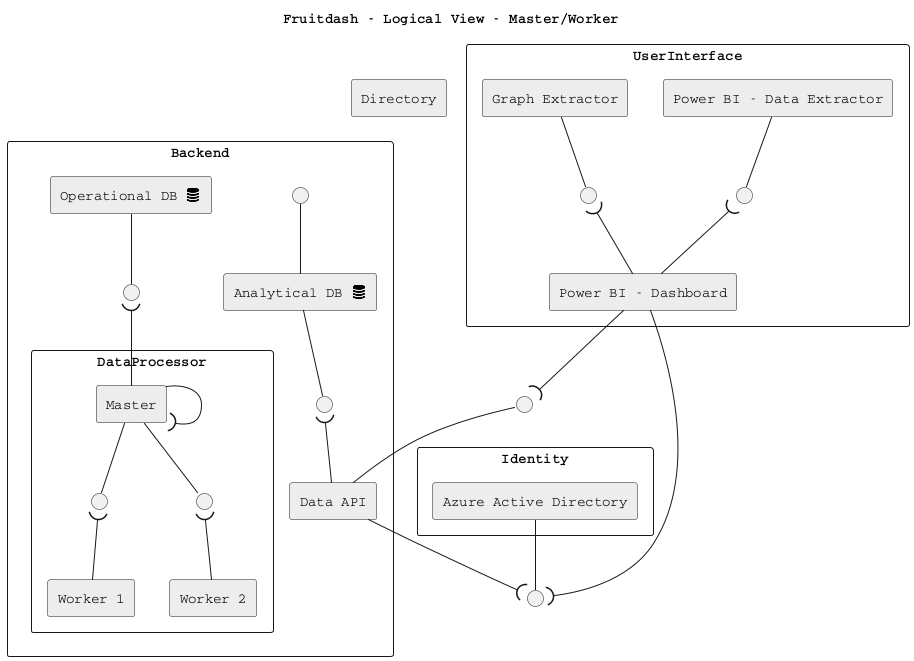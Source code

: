 @startuml
skinparam componentStyle rectangle

!include <tupadr3/font-awesome/database>

title Fruitdash - Logical View - Master/Worker

rectangle Backend {

   component [Data API] as ASP #EDEDED

   ' Database layer services
   component [Operational DB <$database{scale=0.33}>] as CDBO #EDEDED
   component [Analytical DB <$database{scale=0.33}>] as CDBA #EDEDED
   interface " " as CDBOI
   interface " " as CDBAI

   ' component [Data Processor] as TA  #EDEDED

   ' data processor workers
   rectangle DataProcessor {
      
      component [Master] as MAST #EDEDED
      component [Worker 1] as W1 #EDEDED
      component [Worker 2] as W2 #EDEDED
      
      interface " " as W1I
      interface " " as W2I

      MAST -- W1I
      W1I )-- W1
      MAST -- W2I
      W2I )-- W2

   }

   interface " " as MASTI

   ' connect Operational DB to Transformer Adapter
   CDBO -- CDBOI
   CDBOI )-- MAST

   ' connect TA to Operational DB
   MAST --( MAST
   MASTI -- CDBA
   

}

rectangle UserInterface {
   ' component [Dashboard] as DS
   component [Power BI - Dashboard] as PBI #EDEDED
   ' interface " " as PBII
   component [Power BI - Data Extractor] as PBIDE #EDEDED
   interface " " as PBIDEI
   PBIDE -- PBIDEI
   PBIDEI )-- PBI

   ' extractor
   component [Graph Extractor] as GE #EDEDED
   interface " " as GEI
   GE -- GEI
   GEI )-- PBI
}

component Identity {
   component [Azure Active Directory] as AAD #EDEDED
}

component Directory as DIR #EDEDED

' Stateful
CDBA -- CDBAI 
CDBAI )-- ASP

' Data service layer
interface " " as ASPI
PBI --( ASPI
ASPI -- ASP

' Identity
interface " " as AZUREADI
AAD -- AZUREADI
ASP --( AZUREADI
PBI --( AZUREADI


skinparam monochrome false
skinparam shadowing false
skinparam defaultFontName Courier
@enduml
